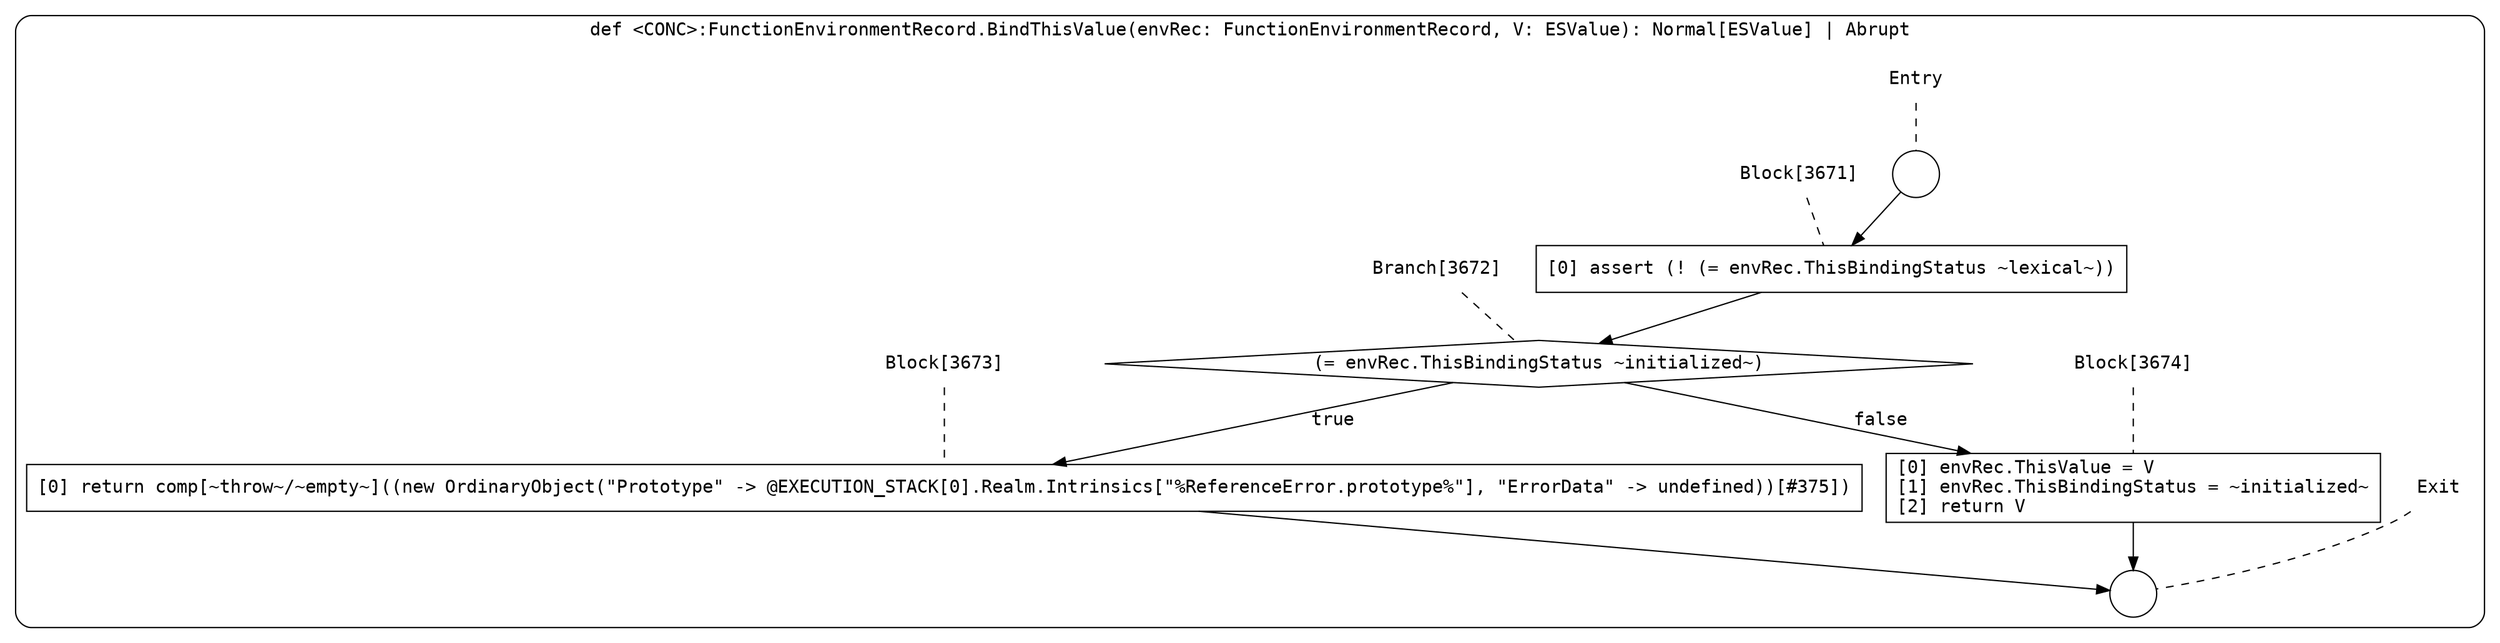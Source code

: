 digraph {
  graph [fontname = "Consolas"]
  node [fontname = "Consolas"]
  edge [fontname = "Consolas"]
  subgraph cluster993 {
    label = "def <CONC>:FunctionEnvironmentRecord.BindThisValue(envRec: FunctionEnvironmentRecord, V: ESValue): Normal[ESValue] | Abrupt"
    style = rounded
    cluster993_entry_name [shape=none, label=<<font color="black">Entry</font>>]
    cluster993_entry_name -> cluster993_entry [arrowhead=none, color="black", style=dashed]
    cluster993_entry [shape=circle label=" " color="black" fillcolor="white" style=filled]
    cluster993_entry -> node3671 [color="black"]
    cluster993_exit_name [shape=none, label=<<font color="black">Exit</font>>]
    cluster993_exit_name -> cluster993_exit [arrowhead=none, color="black", style=dashed]
    cluster993_exit [shape=circle label=" " color="black" fillcolor="white" style=filled]
    node3671_name [shape=none, label=<<font color="black">Block[3671]</font>>]
    node3671_name -> node3671 [arrowhead=none, color="black", style=dashed]
    node3671 [shape=box, label=<<font color="black">[0] assert (! (= envRec.ThisBindingStatus ~lexical~))<BR ALIGN="LEFT"/></font>> color="black" fillcolor="white", style=filled]
    node3671 -> node3672 [color="black"]
    node3672_name [shape=none, label=<<font color="black">Branch[3672]</font>>]
    node3672_name -> node3672 [arrowhead=none, color="black", style=dashed]
    node3672 [shape=diamond, label=<<font color="black">(= envRec.ThisBindingStatus ~initialized~)</font>> color="black" fillcolor="white", style=filled]
    node3672 -> node3673 [label=<<font color="black">true</font>> color="black"]
    node3672 -> node3674 [label=<<font color="black">false</font>> color="black"]
    node3673_name [shape=none, label=<<font color="black">Block[3673]</font>>]
    node3673_name -> node3673 [arrowhead=none, color="black", style=dashed]
    node3673 [shape=box, label=<<font color="black">[0] return comp[~throw~/~empty~]((new OrdinaryObject(&quot;Prototype&quot; -&gt; @EXECUTION_STACK[0].Realm.Intrinsics[&quot;%ReferenceError.prototype%&quot;], &quot;ErrorData&quot; -&gt; undefined))[#375])<BR ALIGN="LEFT"/></font>> color="black" fillcolor="white", style=filled]
    node3673 -> cluster993_exit [color="black"]
    node3674_name [shape=none, label=<<font color="black">Block[3674]</font>>]
    node3674_name -> node3674 [arrowhead=none, color="black", style=dashed]
    node3674 [shape=box, label=<<font color="black">[0] envRec.ThisValue = V<BR ALIGN="LEFT"/>[1] envRec.ThisBindingStatus = ~initialized~<BR ALIGN="LEFT"/>[2] return V<BR ALIGN="LEFT"/></font>> color="black" fillcolor="white", style=filled]
    node3674 -> cluster993_exit [color="black"]
  }
}